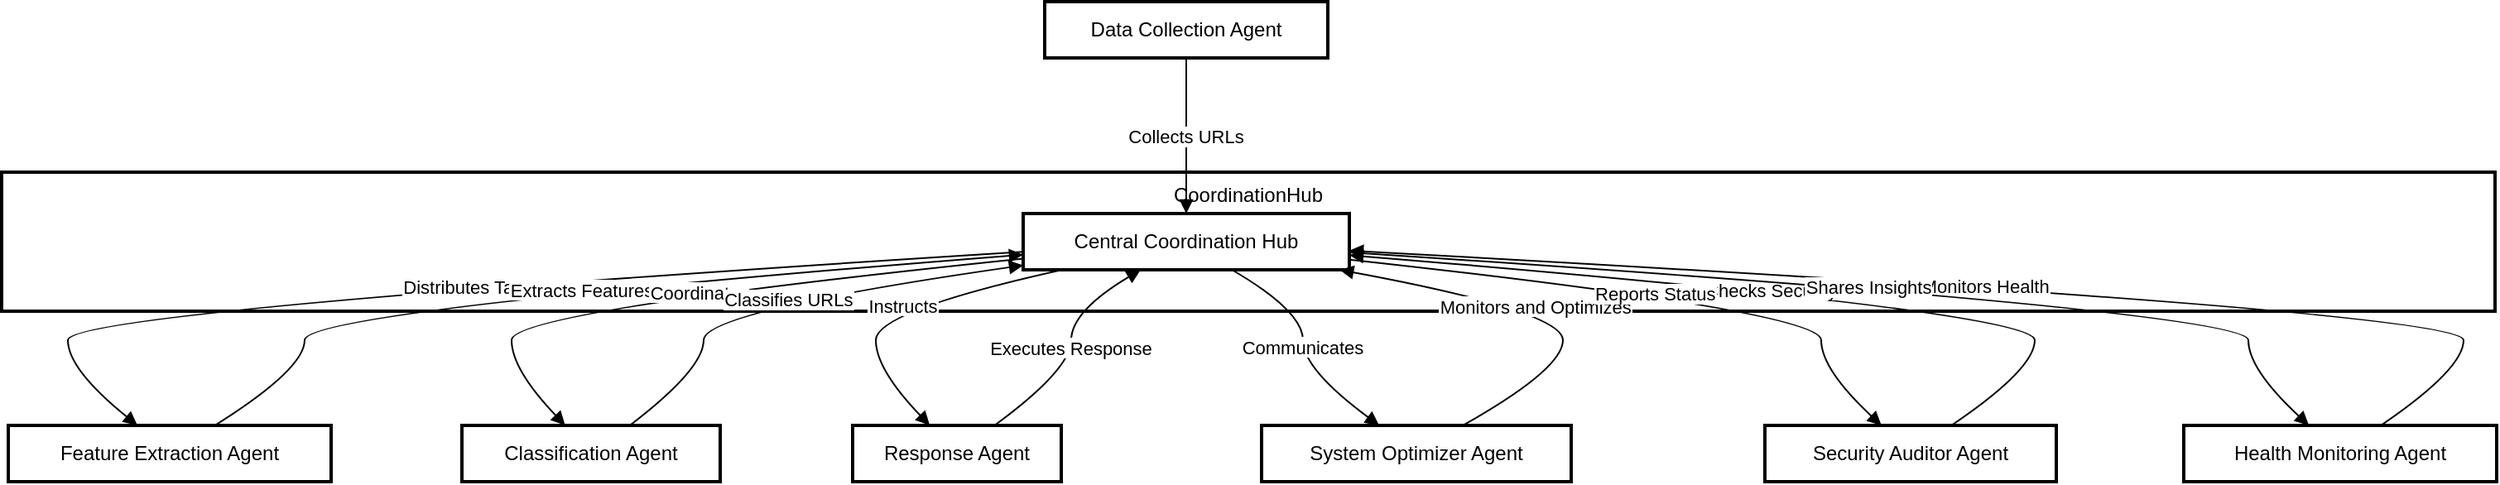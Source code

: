 <mxfile version="24.7.12">
  <diagram name="Page-1" id="mc2oik9DIsQJKKzHuvJ_">
    <mxGraphModel dx="1434" dy="738" grid="1" gridSize="10" guides="1" tooltips="1" connect="1" arrows="1" fold="1" page="1" pageScale="1" pageWidth="850" pageHeight="1100" math="0" shadow="0">
      <root>
        <mxCell id="0" />
        <mxCell id="1" parent="0" />
        <mxCell id="V-BxirTJvduKWQty-bwE-1" value="CoordinationHub" style="whiteSpace=wrap;strokeWidth=2;verticalAlign=top;" vertex="1" parent="1">
          <mxGeometry x="20" y="123" width="1506" height="84" as="geometry" />
        </mxCell>
        <mxCell id="V-BxirTJvduKWQty-bwE-2" value="Central Coordination Hub" style="whiteSpace=wrap;strokeWidth=2;" vertex="1" parent="1">
          <mxGeometry x="637" y="148" width="197" height="34" as="geometry" />
        </mxCell>
        <mxCell id="V-BxirTJvduKWQty-bwE-3" value="Data Collection Agent" style="whiteSpace=wrap;strokeWidth=2;" vertex="1" parent="1">
          <mxGeometry x="650" y="20" width="171" height="34" as="geometry" />
        </mxCell>
        <mxCell id="V-BxirTJvduKWQty-bwE-4" value="Feature Extraction Agent" style="whiteSpace=wrap;strokeWidth=2;" vertex="1" parent="1">
          <mxGeometry x="24" y="276" width="195" height="34" as="geometry" />
        </mxCell>
        <mxCell id="V-BxirTJvduKWQty-bwE-5" value="Classification Agent" style="whiteSpace=wrap;strokeWidth=2;" vertex="1" parent="1">
          <mxGeometry x="298" y="276" width="156" height="34" as="geometry" />
        </mxCell>
        <mxCell id="V-BxirTJvduKWQty-bwE-6" value="Response Agent" style="whiteSpace=wrap;strokeWidth=2;" vertex="1" parent="1">
          <mxGeometry x="534" y="276" width="126" height="34" as="geometry" />
        </mxCell>
        <mxCell id="V-BxirTJvduKWQty-bwE-7" value="System Optimizer Agent" style="whiteSpace=wrap;strokeWidth=2;" vertex="1" parent="1">
          <mxGeometry x="781" y="276" width="187" height="34" as="geometry" />
        </mxCell>
        <mxCell id="V-BxirTJvduKWQty-bwE-8" value="Security Auditor Agent" style="whiteSpace=wrap;strokeWidth=2;" vertex="1" parent="1">
          <mxGeometry x="1085" y="276" width="176" height="34" as="geometry" />
        </mxCell>
        <mxCell id="V-BxirTJvduKWQty-bwE-9" value="Health Monitoring Agent" style="whiteSpace=wrap;strokeWidth=2;" vertex="1" parent="1">
          <mxGeometry x="1338" y="276" width="189" height="34" as="geometry" />
        </mxCell>
        <mxCell id="V-BxirTJvduKWQty-bwE-10" value="Collects URLs" style="curved=1;startArrow=none;endArrow=block;exitX=0.5;exitY=1;entryX=0.5;entryY=0;rounded=0;" edge="1" parent="1" source="V-BxirTJvduKWQty-bwE-3" target="V-BxirTJvduKWQty-bwE-2">
          <mxGeometry relative="1" as="geometry">
            <Array as="points" />
          </mxGeometry>
        </mxCell>
        <mxCell id="V-BxirTJvduKWQty-bwE-11" value="Distributes Tasks" style="curved=1;startArrow=none;endArrow=block;exitX=0;exitY=0.68;entryX=0.4;entryY=0;rounded=0;" edge="1" parent="1" source="V-BxirTJvduKWQty-bwE-2" target="V-BxirTJvduKWQty-bwE-4">
          <mxGeometry relative="1" as="geometry">
            <Array as="points">
              <mxPoint x="60" y="207" />
              <mxPoint x="60" y="242" />
            </Array>
          </mxGeometry>
        </mxCell>
        <mxCell id="V-BxirTJvduKWQty-bwE-12" value="Extracts Features" style="curved=1;startArrow=none;endArrow=block;exitX=0.64;exitY=0;entryX=0;entryY=0.73;rounded=0;" edge="1" parent="1" source="V-BxirTJvduKWQty-bwE-4" target="V-BxirTJvduKWQty-bwE-2">
          <mxGeometry relative="1" as="geometry">
            <Array as="points">
              <mxPoint x="203" y="242" />
              <mxPoint x="203" y="207" />
            </Array>
          </mxGeometry>
        </mxCell>
        <mxCell id="V-BxirTJvduKWQty-bwE-13" value="Coordinates" style="curved=1;startArrow=none;endArrow=block;exitX=0;exitY=0.8;entryX=0.4;entryY=0;rounded=0;" edge="1" parent="1" source="V-BxirTJvduKWQty-bwE-2" target="V-BxirTJvduKWQty-bwE-5">
          <mxGeometry relative="1" as="geometry">
            <Array as="points">
              <mxPoint x="328" y="207" />
              <mxPoint x="328" y="242" />
            </Array>
          </mxGeometry>
        </mxCell>
        <mxCell id="V-BxirTJvduKWQty-bwE-14" value="Classifies URLs" style="curved=1;startArrow=none;endArrow=block;exitX=0.65;exitY=0;entryX=0;entryY=0.92;rounded=0;" edge="1" parent="1" source="V-BxirTJvduKWQty-bwE-5" target="V-BxirTJvduKWQty-bwE-2">
          <mxGeometry relative="1" as="geometry">
            <Array as="points">
              <mxPoint x="444" y="242" />
              <mxPoint x="444" y="207" />
            </Array>
          </mxGeometry>
        </mxCell>
        <mxCell id="V-BxirTJvduKWQty-bwE-15" value="Instructs" style="curved=1;startArrow=none;endArrow=block;exitX=0.12;exitY=1;entryX=0.37;entryY=0;rounded=0;" edge="1" parent="1" source="V-BxirTJvduKWQty-bwE-2" target="V-BxirTJvduKWQty-bwE-6">
          <mxGeometry relative="1" as="geometry">
            <Array as="points">
              <mxPoint x="548" y="207" />
              <mxPoint x="548" y="242" />
            </Array>
          </mxGeometry>
        </mxCell>
        <mxCell id="V-BxirTJvduKWQty-bwE-16" value="Executes Response" style="curved=1;startArrow=none;endArrow=block;exitX=0.68;exitY=0;entryX=0.36;entryY=1;rounded=0;" edge="1" parent="1" source="V-BxirTJvduKWQty-bwE-6" target="V-BxirTJvduKWQty-bwE-2">
          <mxGeometry relative="1" as="geometry">
            <Array as="points">
              <mxPoint x="666" y="242" />
              <mxPoint x="666" y="207" />
            </Array>
          </mxGeometry>
        </mxCell>
        <mxCell id="V-BxirTJvduKWQty-bwE-17" value="Monitors and Optimizes" style="curved=1;startArrow=none;endArrow=block;exitX=0.65;exitY=0;entryX=0.97;entryY=1;rounded=0;" edge="1" parent="1" source="V-BxirTJvduKWQty-bwE-7" target="V-BxirTJvduKWQty-bwE-2">
          <mxGeometry relative="1" as="geometry">
            <Array as="points">
              <mxPoint x="963" y="242" />
              <mxPoint x="963" y="207" />
            </Array>
          </mxGeometry>
        </mxCell>
        <mxCell id="V-BxirTJvduKWQty-bwE-18" value="Checks Security" style="curved=1;startArrow=none;endArrow=block;exitX=0.64;exitY=0;entryX=1;entryY=0.74;rounded=0;" edge="1" parent="1" source="V-BxirTJvduKWQty-bwE-8" target="V-BxirTJvduKWQty-bwE-2">
          <mxGeometry relative="1" as="geometry">
            <Array as="points">
              <mxPoint x="1248" y="242" />
              <mxPoint x="1248" y="207" />
            </Array>
          </mxGeometry>
        </mxCell>
        <mxCell id="V-BxirTJvduKWQty-bwE-19" value="Monitors Health" style="curved=1;startArrow=none;endArrow=block;exitX=0.63;exitY=0;entryX=1;entryY=0.66;rounded=0;" edge="1" parent="1" source="V-BxirTJvduKWQty-bwE-9" target="V-BxirTJvduKWQty-bwE-2">
          <mxGeometry relative="1" as="geometry">
            <Array as="points">
              <mxPoint x="1507" y="242" />
              <mxPoint x="1507" y="207" />
            </Array>
          </mxGeometry>
        </mxCell>
        <mxCell id="V-BxirTJvduKWQty-bwE-20" value="Communicates" style="curved=1;startArrow=none;endArrow=block;exitX=0.64;exitY=1;entryX=0.38;entryY=0;rounded=0;" edge="1" parent="1" source="V-BxirTJvduKWQty-bwE-2" target="V-BxirTJvduKWQty-bwE-7">
          <mxGeometry relative="1" as="geometry">
            <Array as="points">
              <mxPoint x="806" y="207" />
              <mxPoint x="806" y="242" />
            </Array>
          </mxGeometry>
        </mxCell>
        <mxCell id="V-BxirTJvduKWQty-bwE-21" value="Reports Status" style="curved=1;startArrow=none;endArrow=block;exitX=1;exitY=0.82;entryX=0.4;entryY=0;rounded=0;" edge="1" parent="1" source="V-BxirTJvduKWQty-bwE-2" target="V-BxirTJvduKWQty-bwE-8">
          <mxGeometry relative="1" as="geometry">
            <Array as="points">
              <mxPoint x="1119" y="207" />
              <mxPoint x="1119" y="242" />
            </Array>
          </mxGeometry>
        </mxCell>
        <mxCell id="V-BxirTJvduKWQty-bwE-22" value="Shares Insights" style="curved=1;startArrow=none;endArrow=block;exitX=1;exitY=0.69;entryX=0.4;entryY=0;rounded=0;" edge="1" parent="1" source="V-BxirTJvduKWQty-bwE-2" target="V-BxirTJvduKWQty-bwE-9">
          <mxGeometry relative="1" as="geometry">
            <Array as="points">
              <mxPoint x="1377" y="207" />
              <mxPoint x="1377" y="242" />
            </Array>
          </mxGeometry>
        </mxCell>
      </root>
    </mxGraphModel>
  </diagram>
</mxfile>
